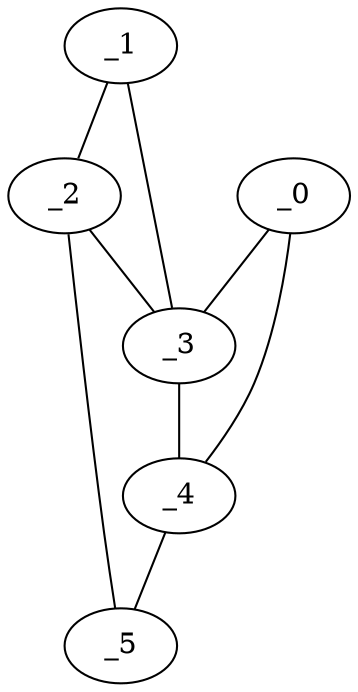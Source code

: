 graph EP1_0148 {
	_0	 [x="2.18745",
		y="2.50021"];
	_3	 [x="0.823906",
		y="3.06907"];
	_0 -- _3;
	_4	 [x="0.803609",
		y="1.54393"];
	_0 -- _4;
	_1	 [x="2.27011",
		y="0.955669"];
	_2	 [x="0.846396",
		y="0.853777"];
	_1 -- _2;
	_1 -- _3;
	_2 -- _3;
	_5	 [x="2.40972",
		y="2.03261"];
	_2 -- _5;
	_3 -- _4;
	_4 -- _5;
}
